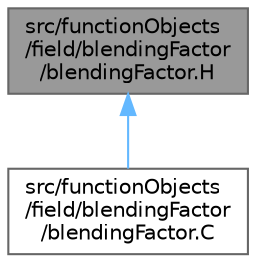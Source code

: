 digraph "src/functionObjects/field/blendingFactor/blendingFactor.H"
{
 // LATEX_PDF_SIZE
  bgcolor="transparent";
  edge [fontname=Helvetica,fontsize=10,labelfontname=Helvetica,labelfontsize=10];
  node [fontname=Helvetica,fontsize=10,shape=box,height=0.2,width=0.4];
  Node1 [id="Node000001",label="src/functionObjects\l/field/blendingFactor\l/blendingFactor.H",height=0.2,width=0.4,color="gray40", fillcolor="grey60", style="filled", fontcolor="black",tooltip=" "];
  Node1 -> Node2 [id="edge1_Node000001_Node000002",dir="back",color="steelblue1",style="solid",tooltip=" "];
  Node2 [id="Node000002",label="src/functionObjects\l/field/blendingFactor\l/blendingFactor.C",height=0.2,width=0.4,color="grey40", fillcolor="white", style="filled",URL="$blendingFactor_8C.html",tooltip=" "];
}
